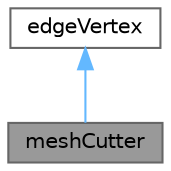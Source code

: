 digraph "meshCutter"
{
 // LATEX_PDF_SIZE
  bgcolor="transparent";
  edge [fontname=Helvetica,fontsize=10,labelfontname=Helvetica,labelfontsize=10];
  node [fontname=Helvetica,fontsize=10,shape=box,height=0.2,width=0.4];
  Node1 [id="Node000001",label="meshCutter",height=0.2,width=0.4,color="gray40", fillcolor="grey60", style="filled", fontcolor="black",tooltip="Cuts (splits) cells."];
  Node2 -> Node1 [id="edge1_Node000001_Node000002",dir="back",color="steelblue1",style="solid",tooltip=" "];
  Node2 [id="Node000002",label="edgeVertex",height=0.2,width=0.4,color="gray40", fillcolor="white", style="filled",URL="$classFoam_1_1edgeVertex.html",tooltip="Combines edge or vertex in single label. Used to specify cuts across cell circumference."];
}
